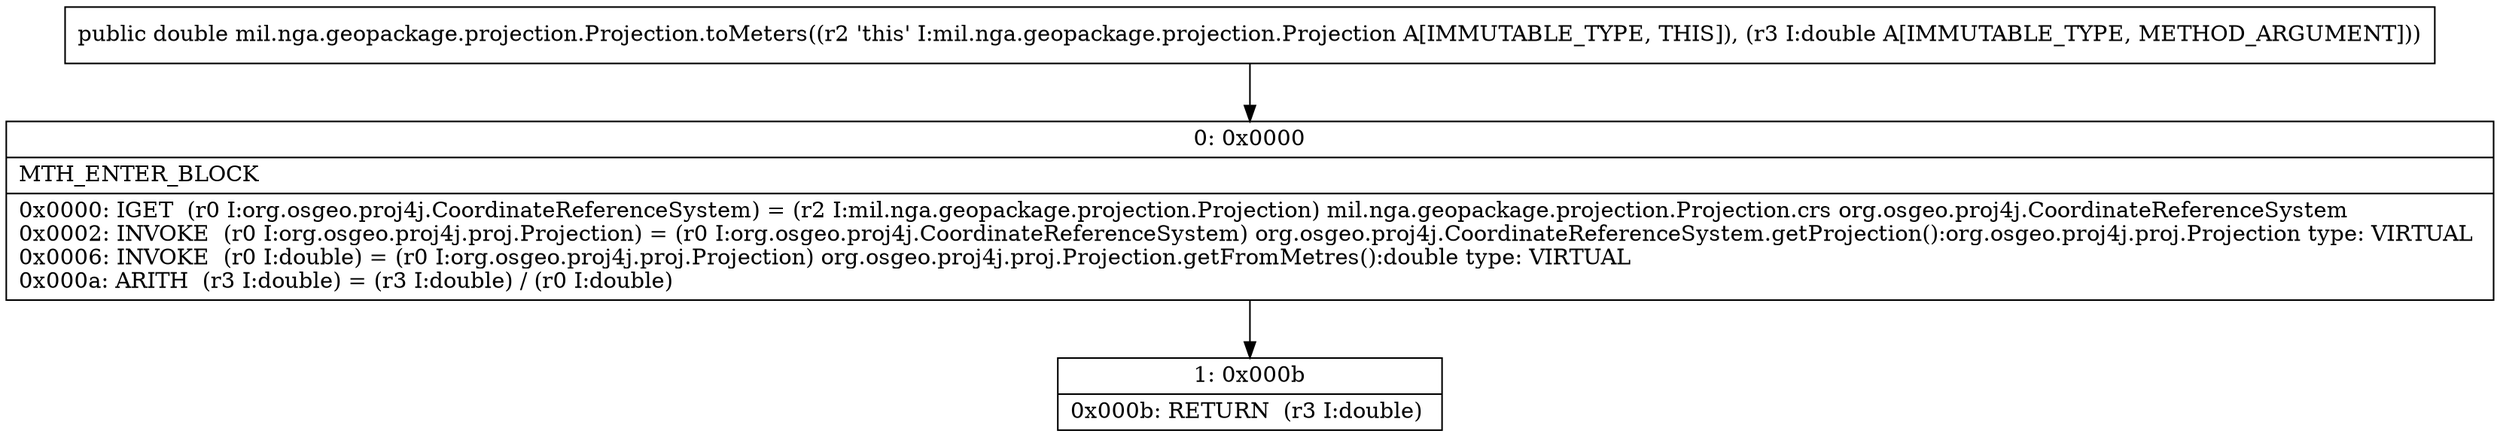 digraph "CFG formil.nga.geopackage.projection.Projection.toMeters(D)D" {
Node_0 [shape=record,label="{0\:\ 0x0000|MTH_ENTER_BLOCK\l|0x0000: IGET  (r0 I:org.osgeo.proj4j.CoordinateReferenceSystem) = (r2 I:mil.nga.geopackage.projection.Projection) mil.nga.geopackage.projection.Projection.crs org.osgeo.proj4j.CoordinateReferenceSystem \l0x0002: INVOKE  (r0 I:org.osgeo.proj4j.proj.Projection) = (r0 I:org.osgeo.proj4j.CoordinateReferenceSystem) org.osgeo.proj4j.CoordinateReferenceSystem.getProjection():org.osgeo.proj4j.proj.Projection type: VIRTUAL \l0x0006: INVOKE  (r0 I:double) = (r0 I:org.osgeo.proj4j.proj.Projection) org.osgeo.proj4j.proj.Projection.getFromMetres():double type: VIRTUAL \l0x000a: ARITH  (r3 I:double) = (r3 I:double) \/ (r0 I:double) \l}"];
Node_1 [shape=record,label="{1\:\ 0x000b|0x000b: RETURN  (r3 I:double) \l}"];
MethodNode[shape=record,label="{public double mil.nga.geopackage.projection.Projection.toMeters((r2 'this' I:mil.nga.geopackage.projection.Projection A[IMMUTABLE_TYPE, THIS]), (r3 I:double A[IMMUTABLE_TYPE, METHOD_ARGUMENT])) }"];
MethodNode -> Node_0;
Node_0 -> Node_1;
}

